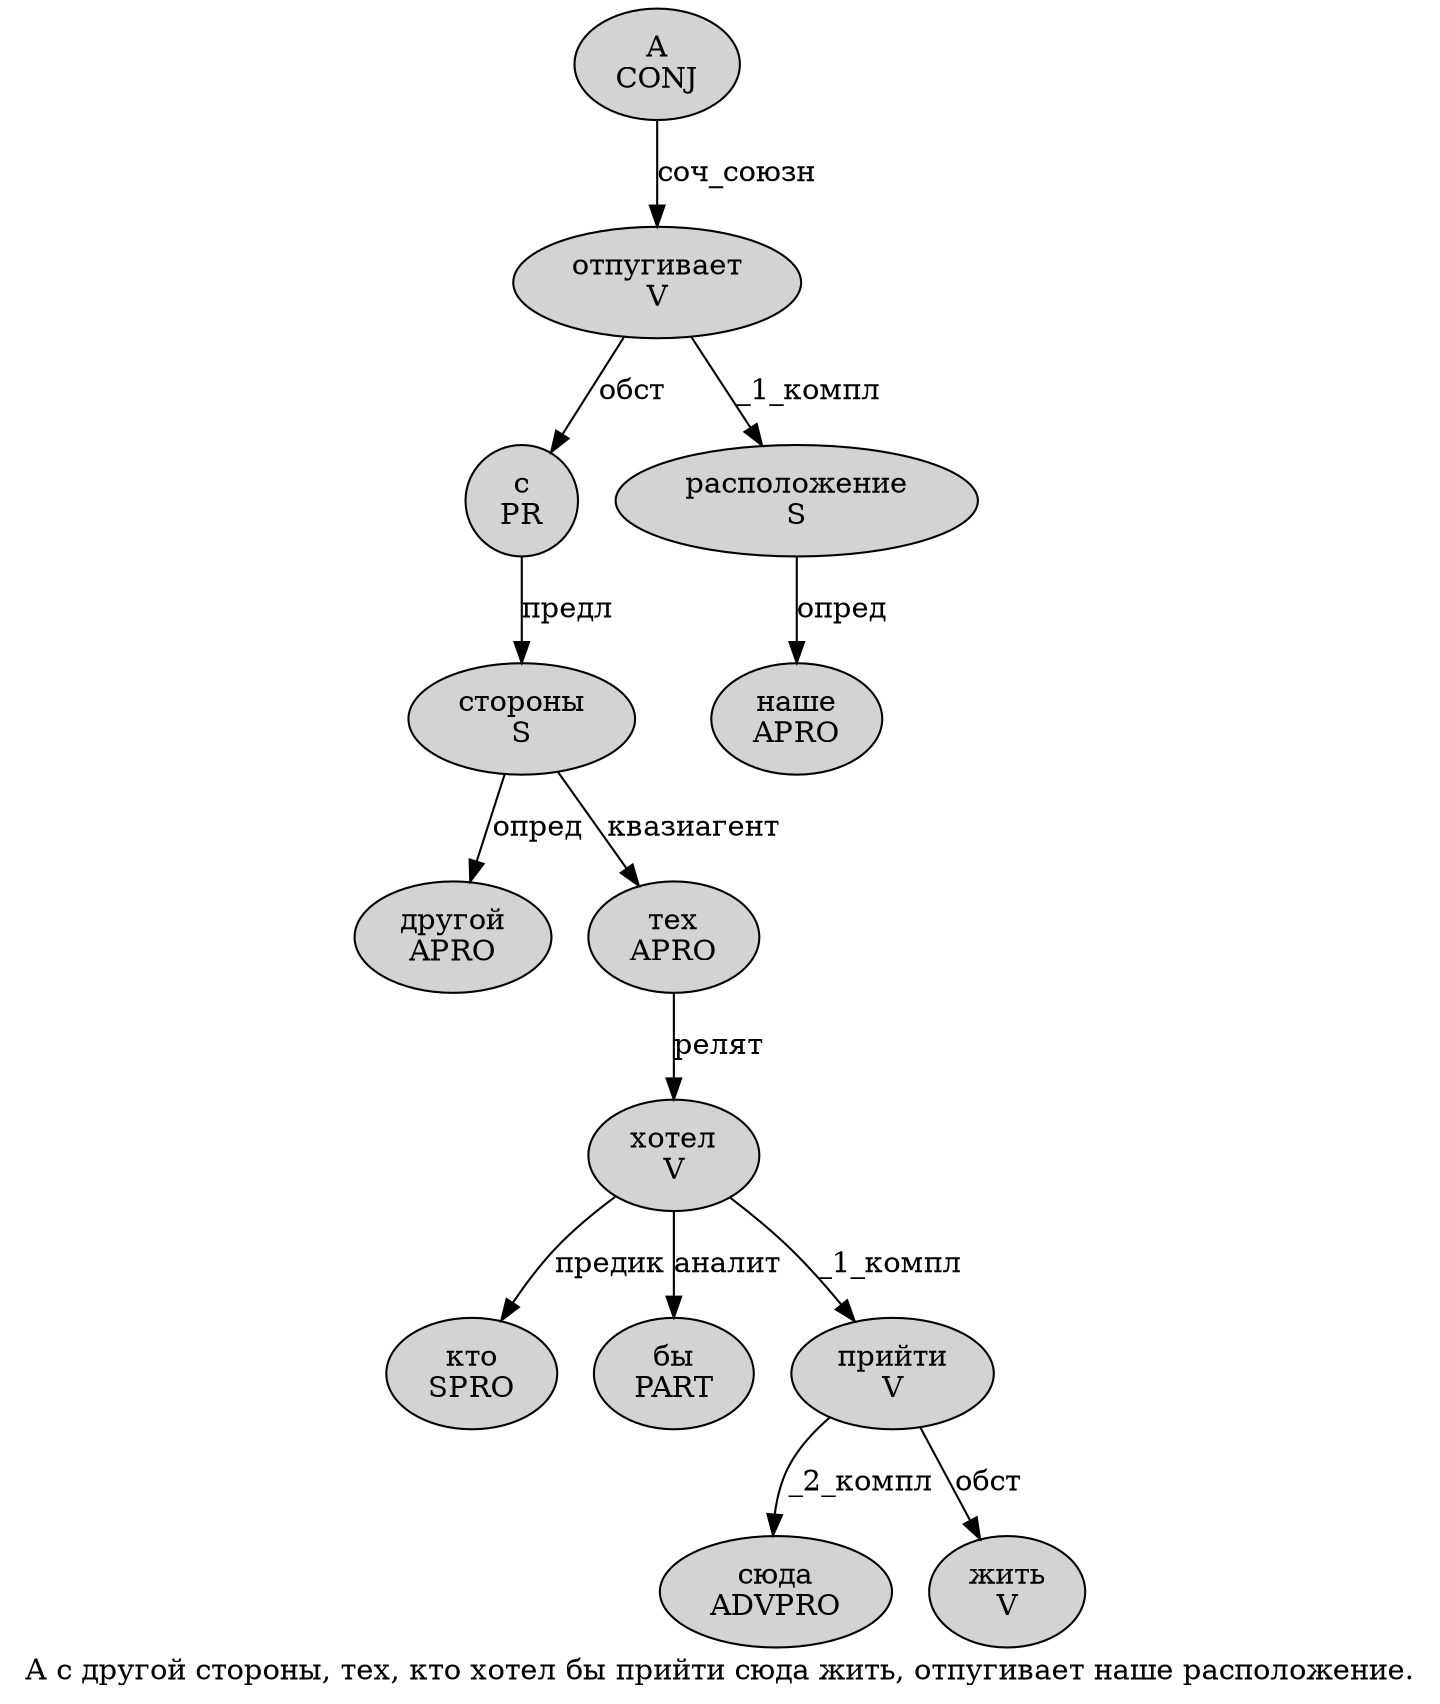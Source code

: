digraph SENTENCE_822 {
	graph [label="А с другой стороны, тех, кто хотел бы прийти сюда жить, отпугивает наше расположение."]
	node [style=filled]
		0 [label="А
CONJ" color="" fillcolor=lightgray penwidth=1 shape=ellipse]
		1 [label="с
PR" color="" fillcolor=lightgray penwidth=1 shape=ellipse]
		2 [label="другой
APRO" color="" fillcolor=lightgray penwidth=1 shape=ellipse]
		3 [label="стороны
S" color="" fillcolor=lightgray penwidth=1 shape=ellipse]
		5 [label="тех
APRO" color="" fillcolor=lightgray penwidth=1 shape=ellipse]
		7 [label="кто
SPRO" color="" fillcolor=lightgray penwidth=1 shape=ellipse]
		8 [label="хотел
V" color="" fillcolor=lightgray penwidth=1 shape=ellipse]
		9 [label="бы
PART" color="" fillcolor=lightgray penwidth=1 shape=ellipse]
		10 [label="прийти
V" color="" fillcolor=lightgray penwidth=1 shape=ellipse]
		11 [label="сюда
ADVPRO" color="" fillcolor=lightgray penwidth=1 shape=ellipse]
		12 [label="жить
V" color="" fillcolor=lightgray penwidth=1 shape=ellipse]
		14 [label="отпугивает
V" color="" fillcolor=lightgray penwidth=1 shape=ellipse]
		15 [label="наше
APRO" color="" fillcolor=lightgray penwidth=1 shape=ellipse]
		16 [label="расположение
S" color="" fillcolor=lightgray penwidth=1 shape=ellipse]
			14 -> 1 [label="обст"]
			14 -> 16 [label="_1_компл"]
			3 -> 2 [label="опред"]
			3 -> 5 [label="квазиагент"]
			10 -> 11 [label="_2_компл"]
			10 -> 12 [label="обст"]
			0 -> 14 [label="соч_союзн"]
			8 -> 7 [label="предик"]
			8 -> 9 [label="аналит"]
			8 -> 10 [label="_1_компл"]
			16 -> 15 [label="опред"]
			1 -> 3 [label="предл"]
			5 -> 8 [label="релят"]
}